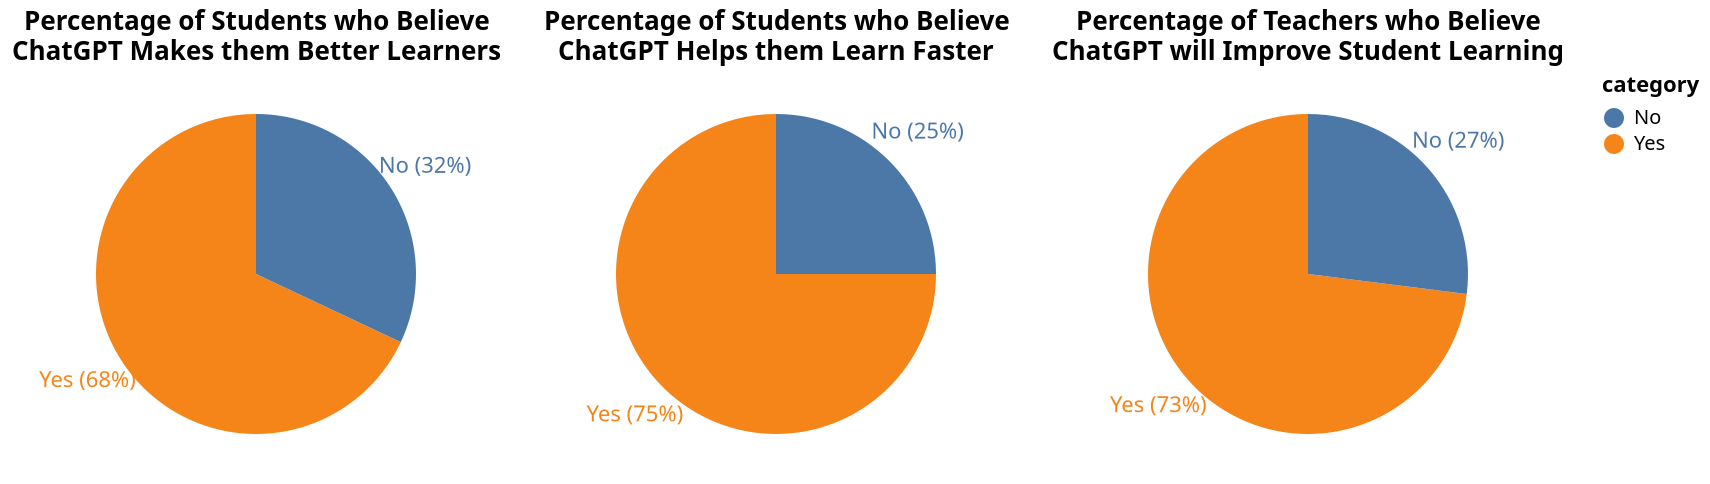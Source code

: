 {
  "$schema": "https://vega.github.io/schema/vega-lite/v5.json",
  "description": "Three pie charts for the perceived benefits of using chatGPT in classrooms. I know pie charts aren't the best option like bars, but it just felt right this time. Sorry.",
  "data": {
    "values": [
      {"category": "Yes", "value1": 68, "value2": 75, "value3": 73},
      {"category": "No", "value1": 32, "value2": 25, "value3": 27}
    ]
  },
  "transform":[
    {"calculate": "datum.category +' ('+ datum.value1 + '%)'", "as": "v1"},
    {"calculate": "datum.category +' ('+ datum.value2 + '%)'", "as": "v2"},
    {"calculate": "datum.category +' ('+ datum.value3 + '%)'", "as": "v3"}
  ],
  "hconcat": [
    {
      "encoding": {
        "theta": {
          "field": "value1", 
          "type": "quantitative", 
          "stack": true
        },
        "color": {
          "field": "category", 
          "type": "nominal"
        }
      },
      "layer": [
        {
          "mark": {
            "type": "arc", 
            "outerRadius": 80
          }
        },
        {
          "mark": {
            "type": "text", 
            "radius": 100
          },
          "encoding": {
            "text": {
              "field": "v1", 
              "type": "nominal"
            }
          }
        }
      ],
      "title": {"text":[ "Percentage of Students who Believe", "ChatGPT Makes them Better Learners "]}
    },
    {
      "encoding": {
        "theta": {
          "field": "value2", 
          "type": "quantitative",
          "stack": true
        },
        "color": {
          "field": "category", 
          "type": "nominal"
        }
      },
      "layer": [
        {
          "mark": {
            "type": "arc", 
            "outerRadius": 80
          }
        },
        {
          "mark": {
            "type": "text", 
            "radius": 100
          },
          "encoding": {
            "text": {
              "field": "v2", 
              "type": "nominal"
            }
          }
        }
      ],
      "title": {"text": ["Percentage of Students who Believe", "ChatGPT Helps them Learn Faster"]}
    },
    {
      "encoding": {
        "theta": {
          "field": "value3", 
          "type": "quantitative", 
          "stack": true
        },
        "color": {
          "field": "category", 
          "type": "nominal"
        }
      },
      "layer": [
        {
          "mark": {
            "type": "arc", 
            "outerRadius": 80
          }
        },
        {
          "mark": {
            "type": "text", 
            "radius": 100
          },
          "encoding": {
            "text": {
              "field": "v3", 
              "type": "nominal"
            }
          }
        }
      ],
      "title": {"text": ["Percentage of Teachers who Believe", "ChatGPT will Improve Student Learning"]}
    }
  ]
}
